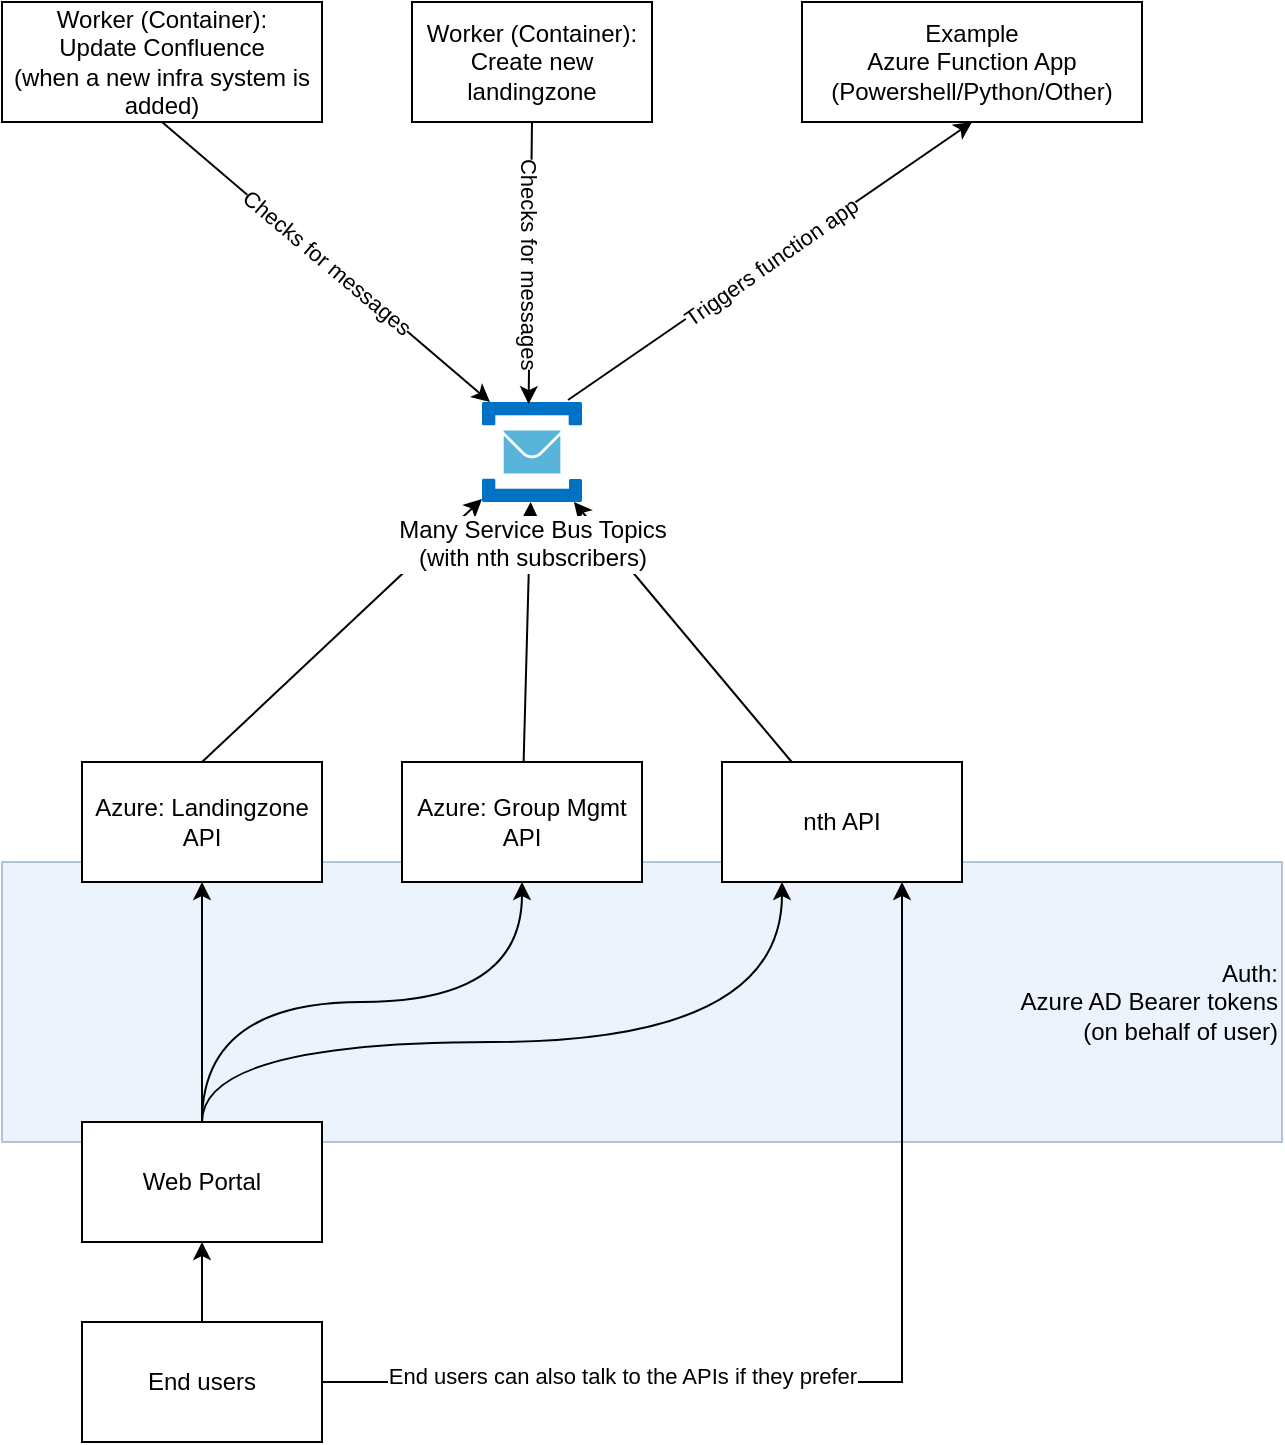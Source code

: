 <mxfile version="17.5.0" type="github">
  <diagram id="6YV9BEM0Kwl5WO1QYTP7" name="Page-1">
    <mxGraphModel dx="1428" dy="827" grid="1" gridSize="10" guides="1" tooltips="1" connect="1" arrows="1" fold="1" page="1" pageScale="1" pageWidth="850" pageHeight="1100" math="0" shadow="0">
      <root>
        <mxCell id="0" />
        <mxCell id="1" parent="0" />
        <mxCell id="wX1egGwQqUurUfu76rJj-8" value="Auth:&lt;br&gt;Azure AD Bearer tokens &lt;br&gt;(on behalf of user)" style="rounded=0;whiteSpace=wrap;html=1;fillColor=#dae8fc;strokeColor=#6c8ebf;opacity=50;align=right;" vertex="1" parent="1">
          <mxGeometry x="80" y="630" width="640" height="140" as="geometry" />
        </mxCell>
        <mxCell id="3CDU0EL-y0QIn4lJfjj1-16" style="edgeStyle=orthogonalEdgeStyle;rounded=0;orthogonalLoop=1;jettySize=auto;html=1;entryX=0.5;entryY=1;entryDx=0;entryDy=0;" parent="1" source="3CDU0EL-y0QIn4lJfjj1-2" target="3CDU0EL-y0QIn4lJfjj1-3" edge="1">
          <mxGeometry relative="1" as="geometry" />
        </mxCell>
        <mxCell id="3CDU0EL-y0QIn4lJfjj1-17" style="edgeStyle=orthogonalEdgeStyle;rounded=0;orthogonalLoop=1;jettySize=auto;html=1;exitX=0.5;exitY=0;exitDx=0;exitDy=0;entryX=0.5;entryY=1;entryDx=0;entryDy=0;curved=1;" parent="1" source="3CDU0EL-y0QIn4lJfjj1-2" target="3CDU0EL-y0QIn4lJfjj1-5" edge="1">
          <mxGeometry relative="1" as="geometry" />
        </mxCell>
        <mxCell id="3CDU0EL-y0QIn4lJfjj1-18" style="edgeStyle=orthogonalEdgeStyle;rounded=0;orthogonalLoop=1;jettySize=auto;html=1;exitX=0.5;exitY=0;exitDx=0;exitDy=0;entryX=0.25;entryY=1;entryDx=0;entryDy=0;curved=1;" parent="1" source="3CDU0EL-y0QIn4lJfjj1-2" target="3CDU0EL-y0QIn4lJfjj1-6" edge="1">
          <mxGeometry relative="1" as="geometry">
            <Array as="points">
              <mxPoint x="180" y="720" />
              <mxPoint x="470" y="720" />
            </Array>
          </mxGeometry>
        </mxCell>
        <mxCell id="3CDU0EL-y0QIn4lJfjj1-2" value="Web Portal" style="rounded=0;whiteSpace=wrap;html=1;" parent="1" vertex="1">
          <mxGeometry x="120" y="760" width="120" height="60" as="geometry" />
        </mxCell>
        <mxCell id="3CDU0EL-y0QIn4lJfjj1-29" style="edgeStyle=none;rounded=0;orthogonalLoop=1;jettySize=auto;html=1;exitX=0.5;exitY=0;exitDx=0;exitDy=0;" parent="1" source="3CDU0EL-y0QIn4lJfjj1-3" target="3CDU0EL-y0QIn4lJfjj1-19" edge="1">
          <mxGeometry relative="1" as="geometry" />
        </mxCell>
        <mxCell id="3CDU0EL-y0QIn4lJfjj1-3" value="Azure: Landingzone API" style="rounded=0;whiteSpace=wrap;html=1;" parent="1" vertex="1">
          <mxGeometry x="120" y="580" width="120" height="60" as="geometry" />
        </mxCell>
        <mxCell id="3CDU0EL-y0QIn4lJfjj1-15" style="edgeStyle=orthogonalEdgeStyle;rounded=0;orthogonalLoop=1;jettySize=auto;html=1;entryX=0.5;entryY=1;entryDx=0;entryDy=0;" parent="1" source="3CDU0EL-y0QIn4lJfjj1-4" target="3CDU0EL-y0QIn4lJfjj1-2" edge="1">
          <mxGeometry relative="1" as="geometry" />
        </mxCell>
        <mxCell id="wX1egGwQqUurUfu76rJj-3" style="edgeStyle=elbowEdgeStyle;rounded=0;orthogonalLoop=1;jettySize=auto;html=1;entryX=0.75;entryY=1;entryDx=0;entryDy=0;elbow=vertical;" edge="1" parent="1" source="3CDU0EL-y0QIn4lJfjj1-4" target="3CDU0EL-y0QIn4lJfjj1-6">
          <mxGeometry relative="1" as="geometry">
            <Array as="points">
              <mxPoint x="410" y="890" />
            </Array>
          </mxGeometry>
        </mxCell>
        <mxCell id="wX1egGwQqUurUfu76rJj-4" value="End users can also talk to the APIs if they prefer" style="edgeLabel;html=1;align=center;verticalAlign=middle;resizable=0;points=[];" vertex="1" connectable="0" parent="wX1egGwQqUurUfu76rJj-3">
          <mxGeometry x="-0.771" y="3" relative="1" as="geometry">
            <mxPoint x="88" as="offset" />
          </mxGeometry>
        </mxCell>
        <mxCell id="3CDU0EL-y0QIn4lJfjj1-4" value="End users" style="rounded=0;whiteSpace=wrap;html=1;" parent="1" vertex="1">
          <mxGeometry x="120" y="860" width="120" height="60" as="geometry" />
        </mxCell>
        <mxCell id="3CDU0EL-y0QIn4lJfjj1-27" style="rounded=0;orthogonalLoop=1;jettySize=auto;html=1;" parent="1" source="3CDU0EL-y0QIn4lJfjj1-5" target="3CDU0EL-y0QIn4lJfjj1-19" edge="1">
          <mxGeometry relative="1" as="geometry" />
        </mxCell>
        <mxCell id="3CDU0EL-y0QIn4lJfjj1-5" value="Azure: Group Mgmt API" style="rounded=0;whiteSpace=wrap;html=1;" parent="1" vertex="1">
          <mxGeometry x="280" y="580" width="120" height="60" as="geometry" />
        </mxCell>
        <mxCell id="3CDU0EL-y0QIn4lJfjj1-30" style="edgeStyle=none;rounded=0;orthogonalLoop=1;jettySize=auto;html=1;" parent="1" source="3CDU0EL-y0QIn4lJfjj1-6" target="3CDU0EL-y0QIn4lJfjj1-19" edge="1">
          <mxGeometry relative="1" as="geometry" />
        </mxCell>
        <mxCell id="3CDU0EL-y0QIn4lJfjj1-6" value="nth API" style="rounded=0;whiteSpace=wrap;html=1;" parent="1" vertex="1">
          <mxGeometry x="440" y="580" width="120" height="60" as="geometry" />
        </mxCell>
        <mxCell id="3CDU0EL-y0QIn4lJfjj1-19" value="Many Service Bus Topics&lt;br&gt;(with nth subscribers)" style="sketch=0;aspect=fixed;html=1;points=[];align=center;image;fontSize=12;image=img/lib/mscae/Service_Bus.svg;" parent="1" vertex="1">
          <mxGeometry x="320" y="400" width="50" height="50" as="geometry" />
        </mxCell>
        <mxCell id="3CDU0EL-y0QIn4lJfjj1-31" value="Worker (Container):&lt;br&gt;Update Confluence&lt;br&gt;(when a new infra system is added)" style="rounded=0;whiteSpace=wrap;html=1;" parent="1" vertex="1">
          <mxGeometry x="80" y="200" width="160" height="60" as="geometry" />
        </mxCell>
        <mxCell id="3CDU0EL-y0QIn4lJfjj1-33" value="" style="endArrow=classic;html=1;rounded=0;entryX=0.08;entryY=0;entryDx=0;entryDy=0;entryPerimeter=0;exitX=0.5;exitY=1;exitDx=0;exitDy=0;" parent="1" source="3CDU0EL-y0QIn4lJfjj1-31" target="3CDU0EL-y0QIn4lJfjj1-19" edge="1">
          <mxGeometry relative="1" as="geometry">
            <mxPoint x="130" y="400" as="sourcePoint" />
            <mxPoint x="470" y="390" as="targetPoint" />
          </mxGeometry>
        </mxCell>
        <mxCell id="3CDU0EL-y0QIn4lJfjj1-34" value="Checks for messages" style="edgeLabel;resizable=0;html=1;align=center;verticalAlign=middle;rotation=40;" parent="3CDU0EL-y0QIn4lJfjj1-33" connectable="0" vertex="1">
          <mxGeometry relative="1" as="geometry" />
        </mxCell>
        <mxCell id="3CDU0EL-y0QIn4lJfjj1-36" value="Worker (Container):&lt;br&gt;Create new landingzone" style="rounded=0;whiteSpace=wrap;html=1;" parent="1" vertex="1">
          <mxGeometry x="285" y="200" width="120" height="60" as="geometry" />
        </mxCell>
        <mxCell id="3CDU0EL-y0QIn4lJfjj1-37" value="" style="endArrow=classic;html=1;rounded=0;exitX=0.5;exitY=1;exitDx=0;exitDy=0;entryX=0.466;entryY=0.021;entryDx=0;entryDy=0;entryPerimeter=0;" parent="1" source="3CDU0EL-y0QIn4lJfjj1-36" target="3CDU0EL-y0QIn4lJfjj1-19" edge="1">
          <mxGeometry relative="1" as="geometry">
            <mxPoint x="220" y="380" as="sourcePoint" />
            <mxPoint x="410" y="320" as="targetPoint" />
          </mxGeometry>
        </mxCell>
        <mxCell id="3CDU0EL-y0QIn4lJfjj1-38" value="Checks for messages" style="edgeLabel;resizable=0;html=1;align=center;verticalAlign=middle;rotation=90;" parent="3CDU0EL-y0QIn4lJfjj1-37" connectable="0" vertex="1">
          <mxGeometry relative="1" as="geometry" />
        </mxCell>
        <mxCell id="3CDU0EL-y0QIn4lJfjj1-39" value="Example&lt;br&gt;Azure Function App (Powershell/Python/Other)&lt;br&gt;" style="rounded=0;whiteSpace=wrap;html=1;" parent="1" vertex="1">
          <mxGeometry x="480" y="200" width="170" height="60" as="geometry" />
        </mxCell>
        <mxCell id="3CDU0EL-y0QIn4lJfjj1-40" value="" style="endArrow=classic;html=1;rounded=0;entryX=0.5;entryY=1;entryDx=0;entryDy=0;exitX=0.86;exitY=-0.02;exitDx=0;exitDy=0;exitPerimeter=0;" parent="1" source="3CDU0EL-y0QIn4lJfjj1-19" target="3CDU0EL-y0QIn4lJfjj1-39" edge="1">
          <mxGeometry relative="1" as="geometry">
            <mxPoint x="400" y="370" as="sourcePoint" />
            <mxPoint x="570" y="390" as="targetPoint" />
          </mxGeometry>
        </mxCell>
        <mxCell id="3CDU0EL-y0QIn4lJfjj1-41" value="Triggers function app" style="edgeLabel;resizable=0;html=1;align=center;verticalAlign=middle;rotation=-35;" parent="3CDU0EL-y0QIn4lJfjj1-40" connectable="0" vertex="1">
          <mxGeometry relative="1" as="geometry" />
        </mxCell>
      </root>
    </mxGraphModel>
  </diagram>
</mxfile>
